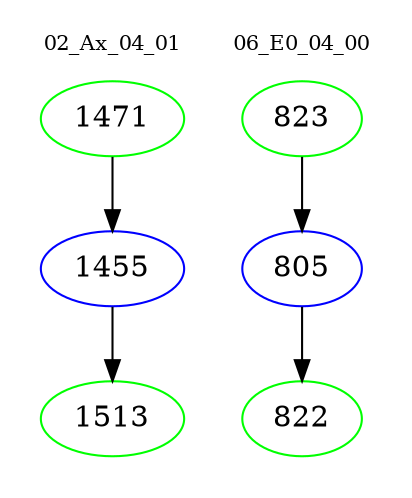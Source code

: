 digraph{
subgraph cluster_0 {
color = white
label = "02_Ax_04_01";
fontsize=10;
T0_1471 [label="1471", color="green"]
T0_1471 -> T0_1455 [color="black"]
T0_1455 [label="1455", color="blue"]
T0_1455 -> T0_1513 [color="black"]
T0_1513 [label="1513", color="green"]
}
subgraph cluster_1 {
color = white
label = "06_E0_04_00";
fontsize=10;
T1_823 [label="823", color="green"]
T1_823 -> T1_805 [color="black"]
T1_805 [label="805", color="blue"]
T1_805 -> T1_822 [color="black"]
T1_822 [label="822", color="green"]
}
}

